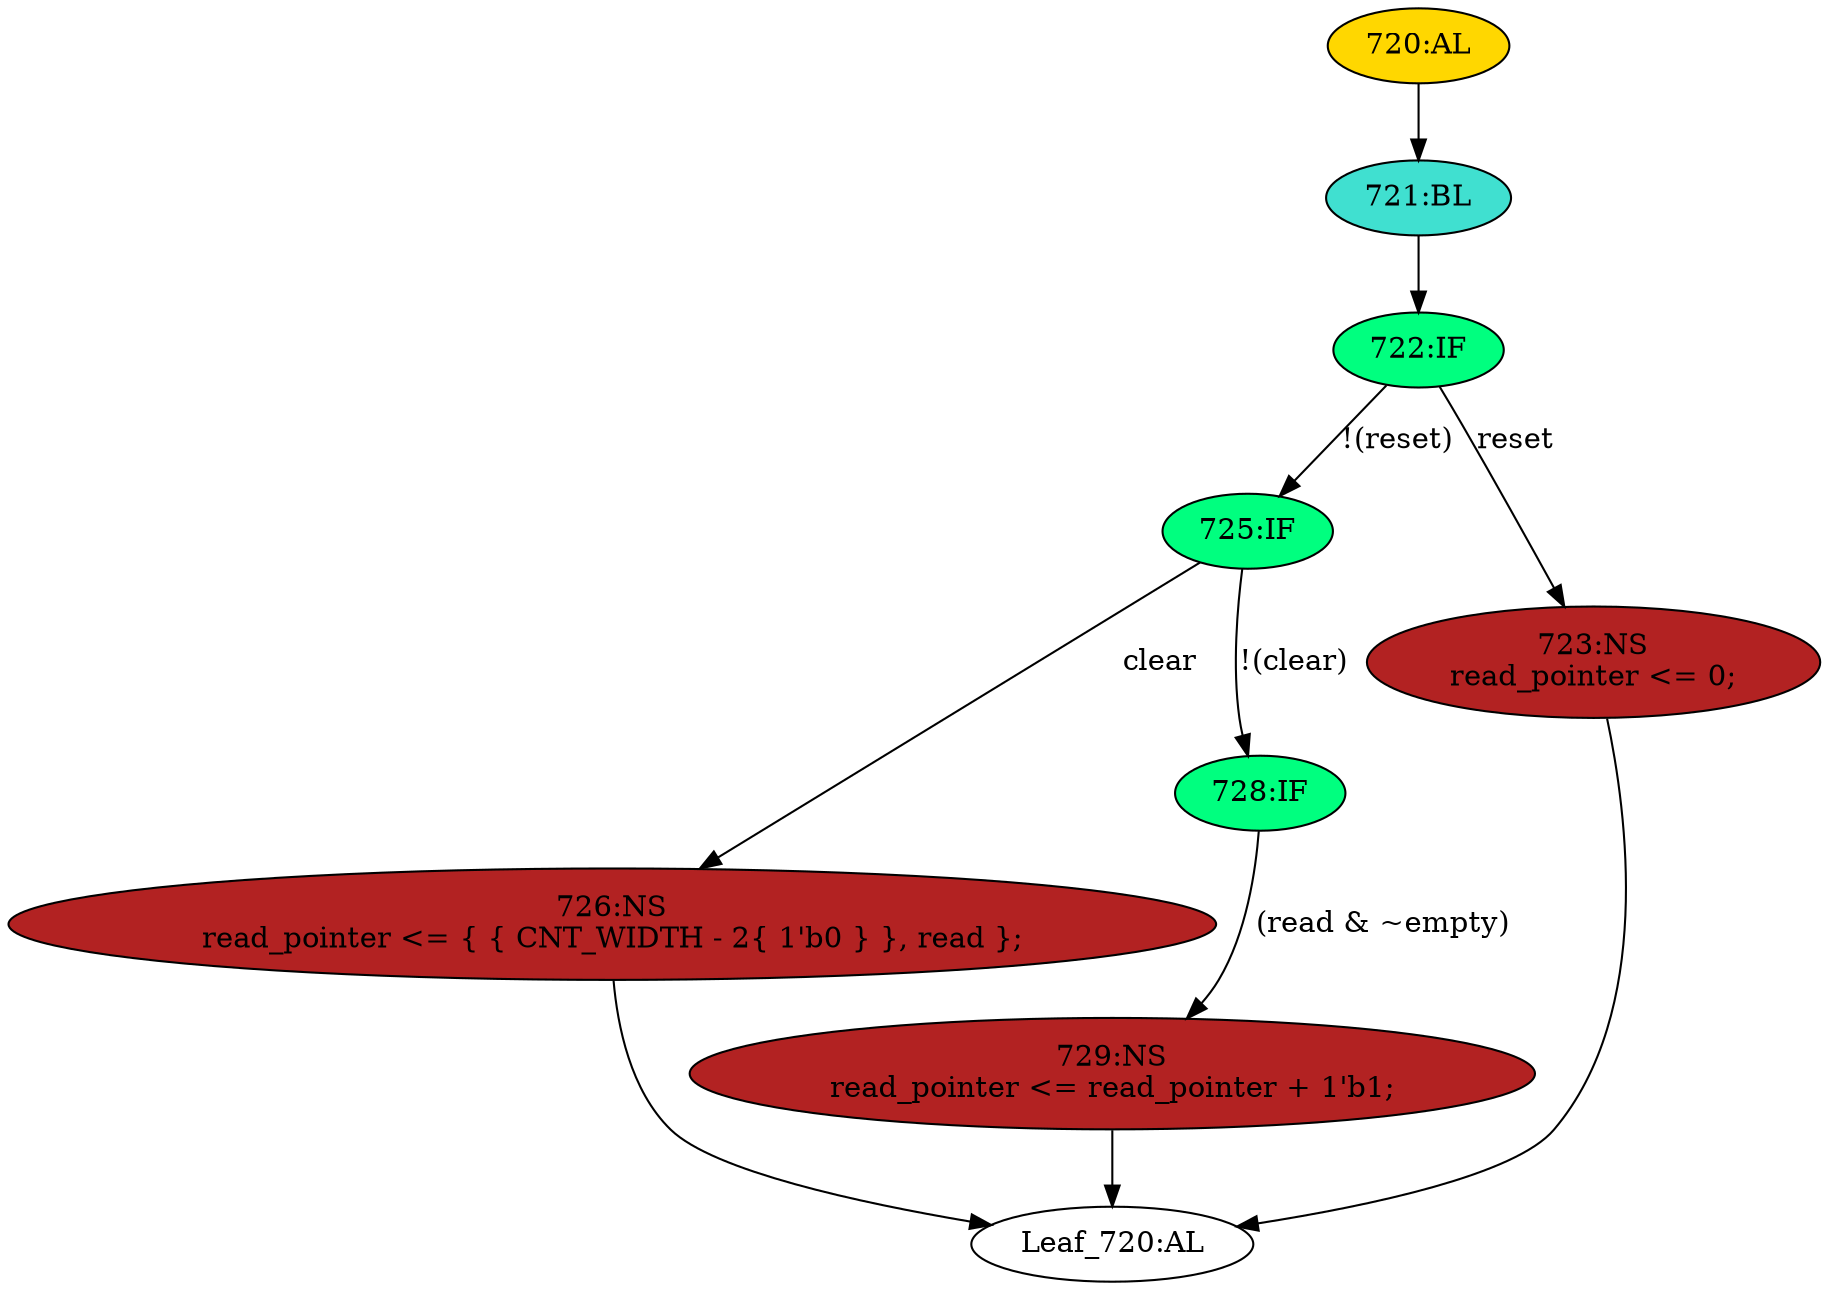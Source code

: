 strict digraph "" {
	node [label="\N"];
	"720:AL"	 [ast="<pyverilog.vparser.ast.Always object at 0x7f37fb6770d0>",
		clk_sens=False,
		fillcolor=gold,
		label="720:AL",
		sens="['clk', 'reset']",
		statements="[]",
		style=filled,
		typ=Always,
		use_var="['reset', 'read', 'clear', 'read_pointer', 'empty']"];
	"721:BL"	 [ast="<pyverilog.vparser.ast.Block object at 0x7f37fb6779d0>",
		fillcolor=turquoise,
		label="721:BL",
		statements="[]",
		style=filled,
		typ=Block];
	"720:AL" -> "721:BL"	 [cond="[]",
		lineno=None];
	"726:NS"	 [ast="<pyverilog.vparser.ast.NonblockingSubstitution object at 0x7f37fb677e50>",
		fillcolor=firebrick,
		label="726:NS
read_pointer <= { { CNT_WIDTH - 2{ 1'b0 } }, read };",
		statements="[<pyverilog.vparser.ast.NonblockingSubstitution object at 0x7f37fb677e50>]",
		style=filled,
		typ=NonblockingSubstitution];
	"Leaf_720:AL"	 [def_var="['read_pointer']",
		label="Leaf_720:AL"];
	"726:NS" -> "Leaf_720:AL"	 [cond="[]",
		lineno=None];
	"725:IF"	 [ast="<pyverilog.vparser.ast.IfStatement object at 0x7f37fb677910>",
		fillcolor=springgreen,
		label="725:IF",
		statements="[]",
		style=filled,
		typ=IfStatement];
	"725:IF" -> "726:NS"	 [cond="['clear']",
		label=clear,
		lineno=725];
	"728:IF"	 [ast="<pyverilog.vparser.ast.IfStatement object at 0x7f37fb677a90>",
		fillcolor=springgreen,
		label="728:IF",
		statements="[]",
		style=filled,
		typ=IfStatement];
	"725:IF" -> "728:IF"	 [cond="['clear']",
		label="!(clear)",
		lineno=725];
	"723:NS"	 [ast="<pyverilog.vparser.ast.NonblockingSubstitution object at 0x7f37fb677ad0>",
		fillcolor=firebrick,
		label="723:NS
read_pointer <= 0;",
		statements="[<pyverilog.vparser.ast.NonblockingSubstitution object at 0x7f37fb677ad0>]",
		style=filled,
		typ=NonblockingSubstitution];
	"723:NS" -> "Leaf_720:AL"	 [cond="[]",
		lineno=None];
	"729:NS"	 [ast="<pyverilog.vparser.ast.NonblockingSubstitution object at 0x7f37fb677b10>",
		fillcolor=firebrick,
		label="729:NS
read_pointer <= read_pointer + 1'b1;",
		statements="[<pyverilog.vparser.ast.NonblockingSubstitution object at 0x7f37fb677b10>]",
		style=filled,
		typ=NonblockingSubstitution];
	"728:IF" -> "729:NS"	 [cond="['read', 'empty']",
		label="(read & ~empty)",
		lineno=728];
	"729:NS" -> "Leaf_720:AL"	 [cond="[]",
		lineno=None];
	"722:IF"	 [ast="<pyverilog.vparser.ast.IfStatement object at 0x7f37fb677790>",
		fillcolor=springgreen,
		label="722:IF",
		statements="[]",
		style=filled,
		typ=IfStatement];
	"721:BL" -> "722:IF"	 [cond="[]",
		lineno=None];
	"722:IF" -> "725:IF"	 [cond="['reset']",
		label="!(reset)",
		lineno=722];
	"722:IF" -> "723:NS"	 [cond="['reset']",
		label=reset,
		lineno=722];
}
